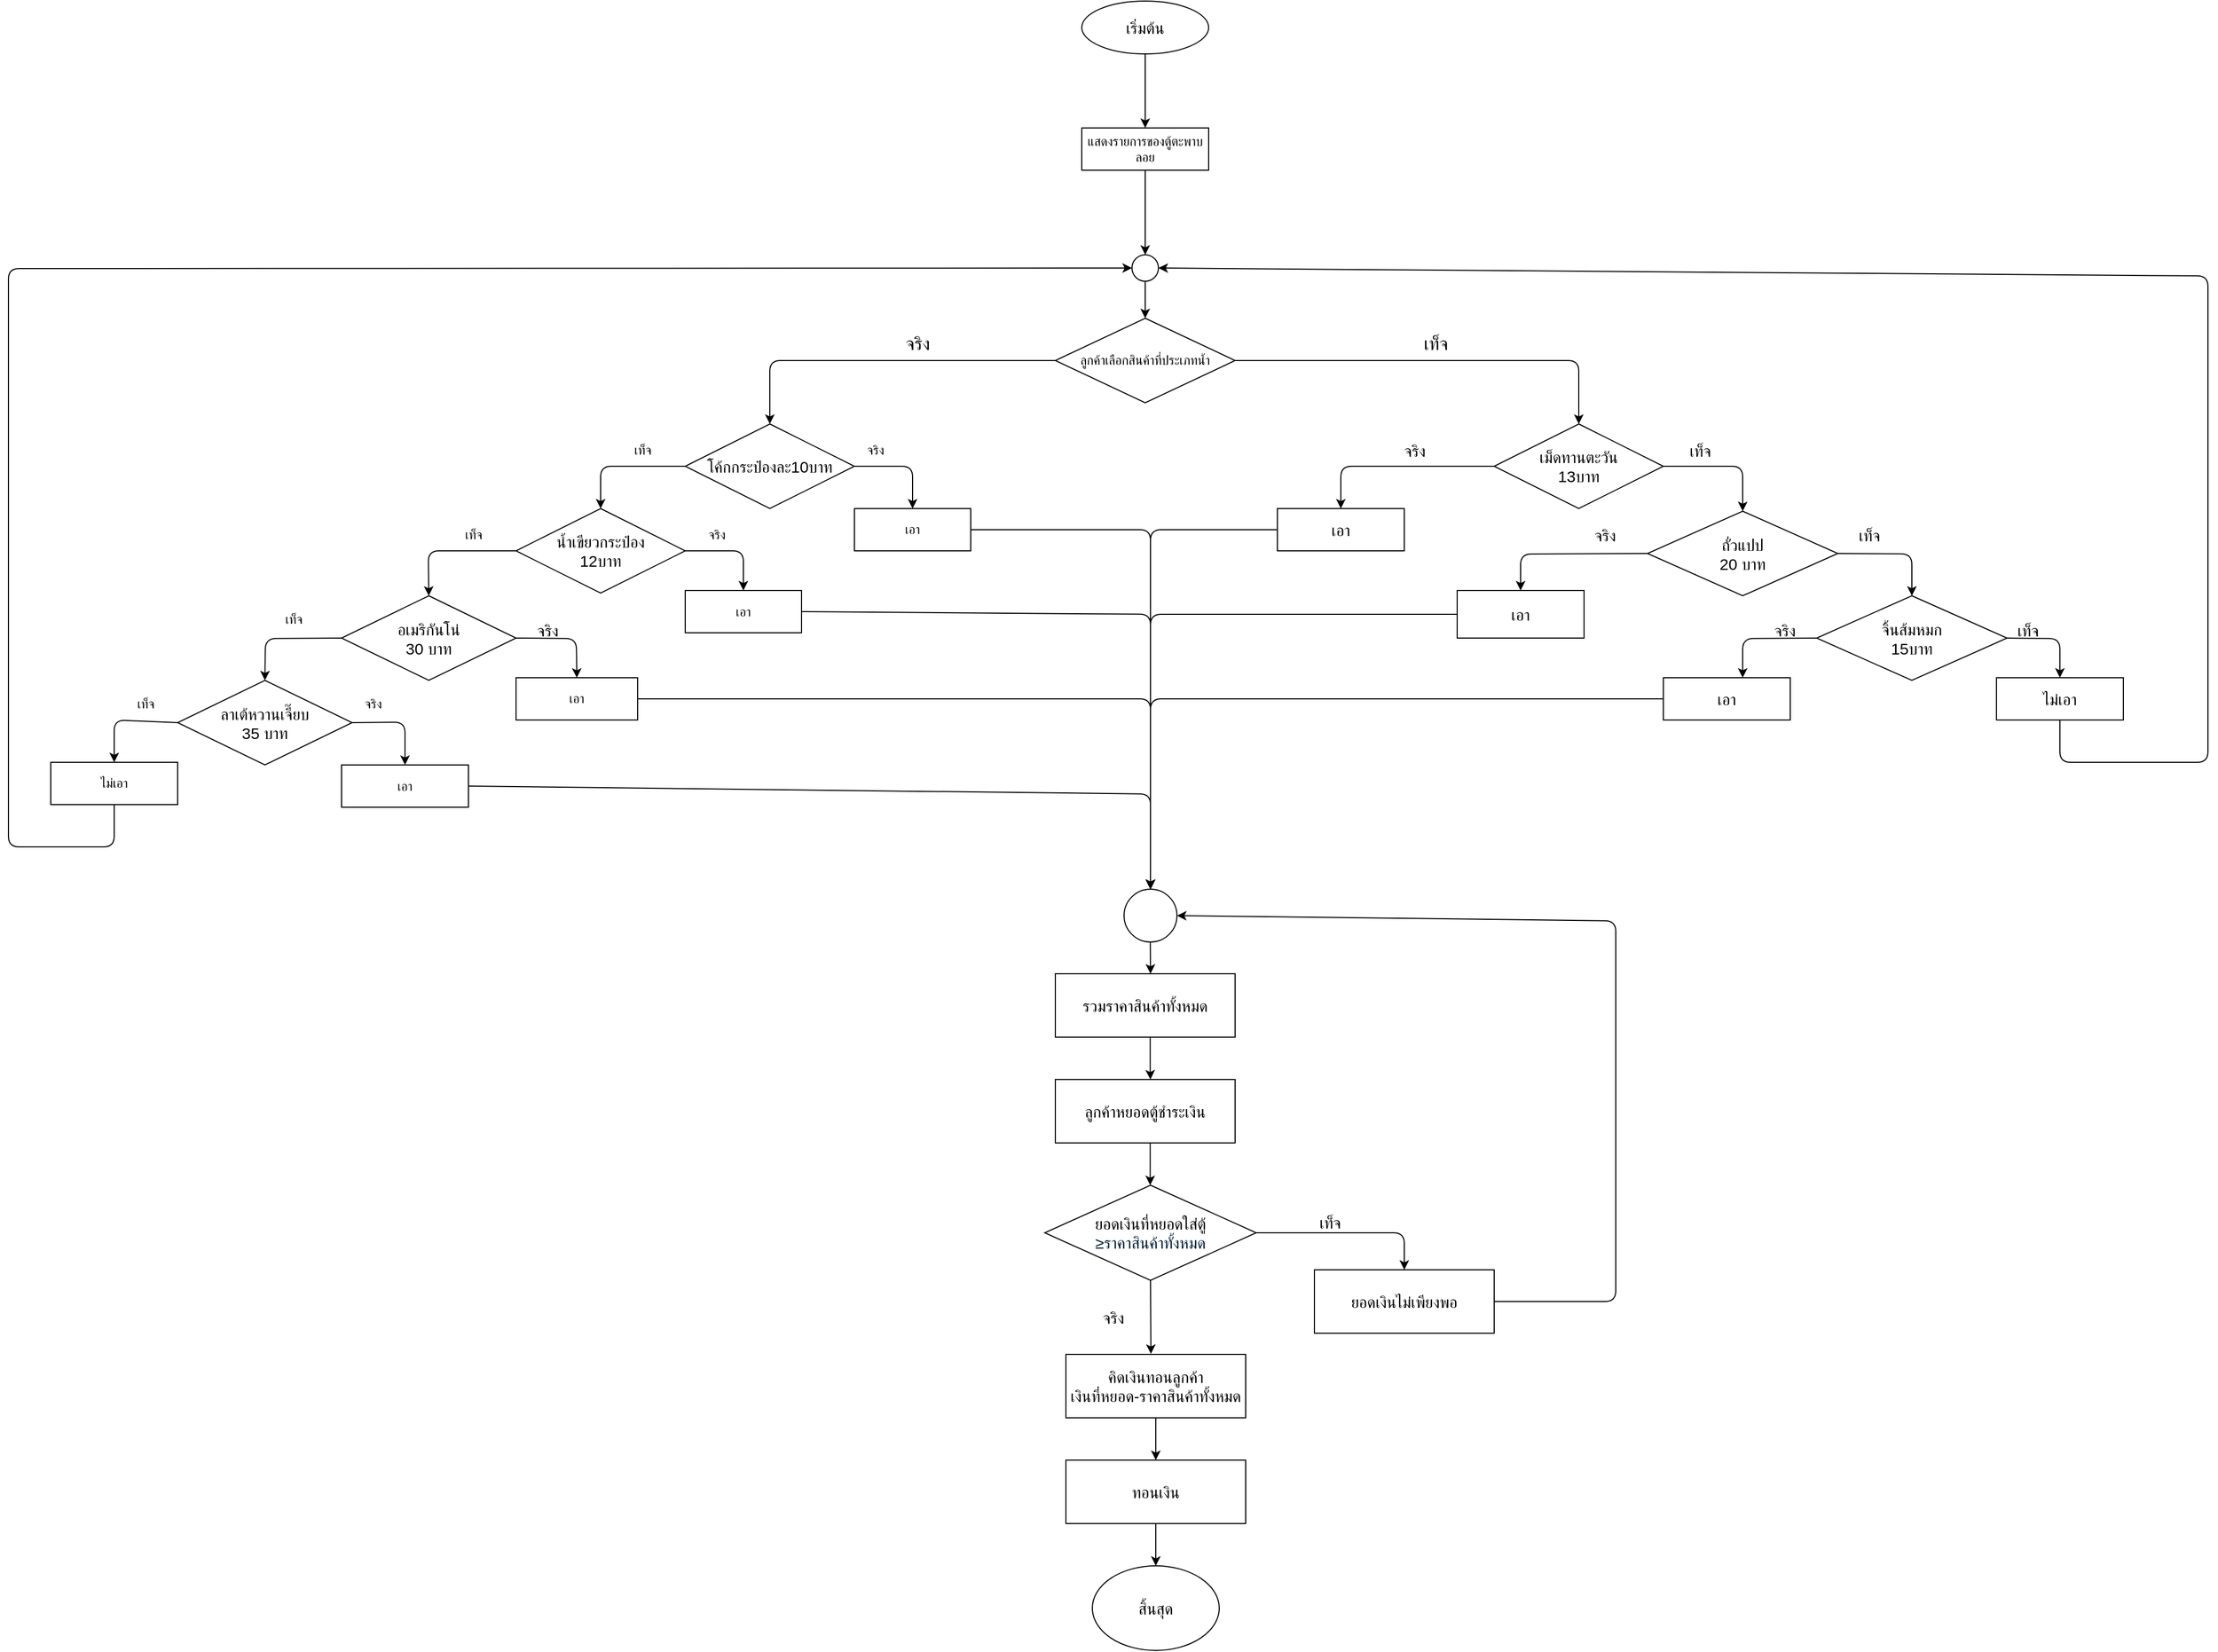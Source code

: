 <mxfile>
    <diagram id="Q6rbvhHQXRr2ytZv1ONJ" name="Page-1">
        <mxGraphModel dx="3990" dy="3297" grid="1" gridSize="10" guides="1" tooltips="1" connect="1" arrows="1" fold="1" page="1" pageScale="1" pageWidth="850" pageHeight="1100" math="0" shadow="0">
            <root>
                <mxCell id="0"/>
                <mxCell id="1" parent="0"/>
                <mxCell id="qgahOEUiVm1OIHHilqF--117" style="edgeStyle=none;html=1;exitX=0.5;exitY=1;exitDx=0;exitDy=0;entryX=0.5;entryY=0;entryDx=0;entryDy=0;" edge="1" parent="1" source="3" target="9">
                    <mxGeometry relative="1" as="geometry"/>
                </mxCell>
                <mxCell id="3" value="&lt;font style=&quot;font-size: 15px;&quot;&gt;เริ่มต้น&lt;/font&gt;" style="ellipse;whiteSpace=wrap;html=1;" vertex="1" parent="1">
                    <mxGeometry x="775" y="-1080" width="120" height="50" as="geometry"/>
                </mxCell>
                <mxCell id="qgahOEUiVm1OIHHilqF--64" style="edgeStyle=none;html=1;exitX=0.5;exitY=1;exitDx=0;exitDy=0;entryX=0.5;entryY=0;entryDx=0;entryDy=0;" edge="1" parent="1" source="9" target="qgahOEUiVm1OIHHilqF--63">
                    <mxGeometry relative="1" as="geometry"/>
                </mxCell>
                <mxCell id="9" value="แสดงรายการของตู้ตะพาบลอย" style="rounded=0;whiteSpace=wrap;html=1;" vertex="1" parent="1">
                    <mxGeometry x="775" y="-960" width="120" height="40" as="geometry"/>
                </mxCell>
                <mxCell id="qgahOEUiVm1OIHHilqF--83" style="edgeStyle=none;html=1;exitX=1;exitY=0.5;exitDx=0;exitDy=0;entryX=0.5;entryY=0;entryDx=0;entryDy=0;" edge="1" parent="1" source="11" target="25">
                    <mxGeometry relative="1" as="geometry">
                        <Array as="points">
                            <mxPoint x="1245" y="-740"/>
                        </Array>
                    </mxGeometry>
                </mxCell>
                <mxCell id="qgahOEUiVm1OIHHilqF--122" style="edgeStyle=none;html=1;exitX=0;exitY=0.5;exitDx=0;exitDy=0;entryX=0.5;entryY=0;entryDx=0;entryDy=0;" edge="1" parent="1" source="11" target="24">
                    <mxGeometry relative="1" as="geometry">
                        <Array as="points">
                            <mxPoint x="480" y="-740"/>
                        </Array>
                    </mxGeometry>
                </mxCell>
                <mxCell id="11" value="ลูกค้าเลือกสินค้าที่ประเภทน้ำ" style="rhombus;whiteSpace=wrap;html=1;" vertex="1" parent="1">
                    <mxGeometry x="750" y="-780" width="170" height="80" as="geometry"/>
                </mxCell>
                <mxCell id="22" value="&lt;font style=&quot;font-size: 17px;&quot;&gt;จริง&lt;/font&gt;" style="text;html=1;align=center;verticalAlign=middle;whiteSpace=wrap;rounded=0;" vertex="1" parent="1">
                    <mxGeometry x="590" y="-770" width="60" height="30" as="geometry"/>
                </mxCell>
                <mxCell id="23" value="&lt;font style=&quot;font-size: 17px;&quot;&gt;เท็จ&lt;/font&gt;" style="text;html=1;align=center;verticalAlign=middle;whiteSpace=wrap;rounded=0;" vertex="1" parent="1">
                    <mxGeometry x="1080" y="-770" width="60" height="30" as="geometry"/>
                </mxCell>
                <mxCell id="qgahOEUiVm1OIHHilqF--68" style="edgeStyle=none;html=1;exitX=1;exitY=0.5;exitDx=0;exitDy=0;entryX=0.5;entryY=0;entryDx=0;entryDy=0;" edge="1" parent="1" source="24" target="30">
                    <mxGeometry relative="1" as="geometry">
                        <Array as="points">
                            <mxPoint x="320" y="-640"/>
                        </Array>
                    </mxGeometry>
                </mxCell>
                <mxCell id="qgahOEUiVm1OIHHilqF--123" style="edgeStyle=none;html=1;exitX=1;exitY=0.5;exitDx=0;exitDy=0;entryX=0.5;entryY=0;entryDx=0;entryDy=0;" edge="1" parent="1" source="24" target="29">
                    <mxGeometry relative="1" as="geometry">
                        <Array as="points">
                            <mxPoint x="615" y="-640"/>
                        </Array>
                    </mxGeometry>
                </mxCell>
                <mxCell id="24" value="&lt;font style=&quot;font-size: 15px;&quot;&gt;โค้กกระป๋องละ10บาท&lt;/font&gt;" style="rhombus;whiteSpace=wrap;html=1;" vertex="1" parent="1">
                    <mxGeometry x="400" y="-680" width="160" height="80" as="geometry"/>
                </mxCell>
                <mxCell id="qgahOEUiVm1OIHHilqF--94" style="edgeStyle=none;html=1;exitX=0;exitY=0.5;exitDx=0;exitDy=0;entryX=0.5;entryY=0;entryDx=0;entryDy=0;" edge="1" parent="1" source="25" target="qgahOEUiVm1OIHHilqF--90">
                    <mxGeometry relative="1" as="geometry">
                        <Array as="points">
                            <mxPoint x="1020" y="-640"/>
                        </Array>
                    </mxGeometry>
                </mxCell>
                <mxCell id="qgahOEUiVm1OIHHilqF--98" style="edgeStyle=none;html=1;exitX=1;exitY=0.5;exitDx=0;exitDy=0;entryX=0.5;entryY=0;entryDx=0;entryDy=0;" edge="1" parent="1" source="25" target="qgahOEUiVm1OIHHilqF--85">
                    <mxGeometry relative="1" as="geometry">
                        <Array as="points">
                            <mxPoint x="1400" y="-640"/>
                        </Array>
                    </mxGeometry>
                </mxCell>
                <mxCell id="25" value="&lt;font style=&quot;font-size: 15px;&quot;&gt;เม็ดทานตะวัน&lt;/font&gt;&lt;div&gt;&lt;font style=&quot;font-size: 15px;&quot;&gt;13บาท&lt;/font&gt;&lt;/div&gt;" style="rhombus;whiteSpace=wrap;html=1;" vertex="1" parent="1">
                    <mxGeometry x="1165" y="-680" width="160" height="80" as="geometry"/>
                </mxCell>
                <mxCell id="qgahOEUiVm1OIHHilqF--164" style="edgeStyle=none;html=1;exitX=1;exitY=0.5;exitDx=0;exitDy=0;entryX=0.5;entryY=0;entryDx=0;entryDy=0;" edge="1" parent="1" source="29" target="qgahOEUiVm1OIHHilqF--118">
                    <mxGeometry relative="1" as="geometry">
                        <Array as="points">
                            <mxPoint x="840" y="-580"/>
                        </Array>
                    </mxGeometry>
                </mxCell>
                <mxCell id="29" value="เอา" style="rounded=0;whiteSpace=wrap;html=1;" vertex="1" parent="1">
                    <mxGeometry x="560" y="-600" width="110" height="40" as="geometry"/>
                </mxCell>
                <mxCell id="qgahOEUiVm1OIHHilqF--126" style="edgeStyle=none;html=1;exitX=1;exitY=0.5;exitDx=0;exitDy=0;entryX=0.5;entryY=0;entryDx=0;entryDy=0;" edge="1" parent="1" source="30" target="36">
                    <mxGeometry relative="1" as="geometry">
                        <Array as="points">
                            <mxPoint x="455" y="-560"/>
                        </Array>
                    </mxGeometry>
                </mxCell>
                <mxCell id="qgahOEUiVm1OIHHilqF--127" style="edgeStyle=none;html=1;exitX=0;exitY=0.5;exitDx=0;exitDy=0;entryX=0.5;entryY=0;entryDx=0;entryDy=0;" edge="1" parent="1" source="30" target="qgahOEUiVm1OIHHilqF--40">
                    <mxGeometry relative="1" as="geometry">
                        <Array as="points">
                            <mxPoint x="157" y="-560"/>
                        </Array>
                    </mxGeometry>
                </mxCell>
                <mxCell id="30" value="&lt;font style=&quot;font-size: 15px;&quot;&gt;น้ำเขียวกระป๋อง&lt;/font&gt;&lt;div&gt;&lt;font style=&quot;font-size: 15px;&quot;&gt;12บาท&lt;/font&gt;&lt;/div&gt;" style="rhombus;whiteSpace=wrap;html=1;" vertex="1" parent="1">
                    <mxGeometry x="240" y="-600" width="160" height="80" as="geometry"/>
                </mxCell>
                <mxCell id="34" value="เท็จ" style="text;html=1;align=center;verticalAlign=middle;whiteSpace=wrap;rounded=0;" vertex="1" parent="1">
                    <mxGeometry x="330" y="-670" width="60" height="30" as="geometry"/>
                </mxCell>
                <mxCell id="qgahOEUiVm1OIHHilqF--166" style="edgeStyle=none;html=1;exitX=1;exitY=0.5;exitDx=0;exitDy=0;entryX=0.5;entryY=0;entryDx=0;entryDy=0;" edge="1" parent="1" source="36" target="qgahOEUiVm1OIHHilqF--118">
                    <mxGeometry relative="1" as="geometry">
                        <Array as="points">
                            <mxPoint x="840" y="-500"/>
                        </Array>
                    </mxGeometry>
                </mxCell>
                <mxCell id="36" value="เอา" style="rounded=0;whiteSpace=wrap;html=1;" vertex="1" parent="1">
                    <mxGeometry x="400" y="-522.5" width="110" height="40" as="geometry"/>
                </mxCell>
                <mxCell id="qgahOEUiVm1OIHHilqF--39" value="จริง" style="text;html=1;align=center;verticalAlign=middle;whiteSpace=wrap;rounded=0;" vertex="1" parent="1">
                    <mxGeometry x="400" y="-590" width="60" height="30" as="geometry"/>
                </mxCell>
                <mxCell id="qgahOEUiVm1OIHHilqF--129" style="edgeStyle=none;html=1;exitX=1;exitY=0.5;exitDx=0;exitDy=0;entryX=0.5;entryY=0;entryDx=0;entryDy=0;" edge="1" parent="1" source="qgahOEUiVm1OIHHilqF--40" target="qgahOEUiVm1OIHHilqF--49">
                    <mxGeometry relative="1" as="geometry">
                        <Array as="points">
                            <mxPoint x="297" y="-477"/>
                        </Array>
                    </mxGeometry>
                </mxCell>
                <mxCell id="qgahOEUiVm1OIHHilqF--132" style="edgeStyle=none;html=1;exitX=0;exitY=0.5;exitDx=0;exitDy=0;entryX=0.5;entryY=0;entryDx=0;entryDy=0;" edge="1" parent="1" source="qgahOEUiVm1OIHHilqF--40" target="qgahOEUiVm1OIHHilqF--55">
                    <mxGeometry relative="1" as="geometry">
                        <Array as="points">
                            <mxPoint x="3" y="-477"/>
                        </Array>
                    </mxGeometry>
                </mxCell>
                <mxCell id="qgahOEUiVm1OIHHilqF--40" value="&lt;font style=&quot;font-size: 15px;&quot;&gt;อเมริกันโน่&lt;/font&gt;&lt;div&gt;&lt;font style=&quot;font-size: 15px;&quot;&gt;30 บาท&lt;/font&gt;&lt;/div&gt;" style="rhombus;whiteSpace=wrap;html=1;" vertex="1" parent="1">
                    <mxGeometry x="75" y="-517.5" width="165" height="80" as="geometry"/>
                </mxCell>
                <mxCell id="qgahOEUiVm1OIHHilqF--48" value="เท็จ" style="text;html=1;align=center;verticalAlign=middle;whiteSpace=wrap;rounded=0;" vertex="1" parent="1">
                    <mxGeometry x="-140" y="-430" width="60" height="30" as="geometry"/>
                </mxCell>
                <mxCell id="qgahOEUiVm1OIHHilqF--176" style="edgeStyle=none;html=1;exitX=1;exitY=0.5;exitDx=0;exitDy=0;entryX=0.5;entryY=0;entryDx=0;entryDy=0;" edge="1" parent="1" source="qgahOEUiVm1OIHHilqF--49" target="qgahOEUiVm1OIHHilqF--118">
                    <mxGeometry relative="1" as="geometry">
                        <Array as="points">
                            <mxPoint x="840" y="-420"/>
                        </Array>
                    </mxGeometry>
                </mxCell>
                <mxCell id="qgahOEUiVm1OIHHilqF--49" value="เอา" style="rounded=0;whiteSpace=wrap;html=1;" vertex="1" parent="1">
                    <mxGeometry x="240" y="-440" width="115" height="40" as="geometry"/>
                </mxCell>
                <mxCell id="qgahOEUiVm1OIHHilqF--51" value="จริง" style="text;html=1;align=center;verticalAlign=middle;whiteSpace=wrap;rounded=0;" vertex="1" parent="1">
                    <mxGeometry x="550" y="-670" width="60" height="30" as="geometry"/>
                </mxCell>
                <mxCell id="qgahOEUiVm1OIHHilqF--133" style="edgeStyle=none;html=1;exitX=1;exitY=0.5;exitDx=0;exitDy=0;entryX=0.5;entryY=0;entryDx=0;entryDy=0;" edge="1" parent="1" source="qgahOEUiVm1OIHHilqF--55" target="qgahOEUiVm1OIHHilqF--61">
                    <mxGeometry relative="1" as="geometry">
                        <Array as="points">
                            <mxPoint x="135" y="-398"/>
                        </Array>
                    </mxGeometry>
                </mxCell>
                <mxCell id="qgahOEUiVm1OIHHilqF--134" style="edgeStyle=none;html=1;exitX=0;exitY=0.5;exitDx=0;exitDy=0;entryX=0.5;entryY=0;entryDx=0;entryDy=0;" edge="1" parent="1" source="qgahOEUiVm1OIHHilqF--55" target="qgahOEUiVm1OIHHilqF--57">
                    <mxGeometry relative="1" as="geometry">
                        <Array as="points">
                            <mxPoint x="-140" y="-400"/>
                        </Array>
                    </mxGeometry>
                </mxCell>
                <mxCell id="qgahOEUiVm1OIHHilqF--55" value="&lt;font style=&quot;font-size: 15px;&quot;&gt;ลาเต้หวานเจี๊ยบ&lt;/font&gt;&lt;div&gt;&lt;font style=&quot;font-size: 15px;&quot;&gt;35 บาท&lt;/font&gt;&lt;/div&gt;" style="rhombus;whiteSpace=wrap;html=1;" vertex="1" parent="1">
                    <mxGeometry x="-80" y="-437.5" width="165" height="80" as="geometry"/>
                </mxCell>
                <mxCell id="qgahOEUiVm1OIHHilqF--136" style="edgeStyle=none;html=1;exitX=0.5;exitY=1;exitDx=0;exitDy=0;entryX=0;entryY=0.5;entryDx=0;entryDy=0;" edge="1" parent="1" source="qgahOEUiVm1OIHHilqF--57" target="qgahOEUiVm1OIHHilqF--63">
                    <mxGeometry relative="1" as="geometry">
                        <Array as="points">
                            <mxPoint x="-140" y="-280"/>
                            <mxPoint x="-240" y="-280"/>
                            <mxPoint x="-240" y="-827"/>
                        </Array>
                    </mxGeometry>
                </mxCell>
                <mxCell id="qgahOEUiVm1OIHHilqF--57" value="ไม่เอา" style="rounded=0;whiteSpace=wrap;html=1;" vertex="1" parent="1">
                    <mxGeometry x="-200" y="-360" width="120" height="40" as="geometry"/>
                </mxCell>
                <mxCell id="qgahOEUiVm1OIHHilqF--59" value="เท็จ" style="text;html=1;align=center;verticalAlign=middle;whiteSpace=wrap;rounded=0;" vertex="1" parent="1">
                    <mxGeometry x="170" y="-590" width="60" height="30" as="geometry"/>
                </mxCell>
                <mxCell id="qgahOEUiVm1OIHHilqF--60" value="&lt;font style=&quot;font-size: 15px;&quot;&gt;จริง&lt;/font&gt;" style="text;html=1;align=center;verticalAlign=middle;whiteSpace=wrap;rounded=0;" vertex="1" parent="1">
                    <mxGeometry x="240" y="-500" width="60" height="30" as="geometry"/>
                </mxCell>
                <mxCell id="qgahOEUiVm1OIHHilqF--179" style="edgeStyle=none;html=1;exitX=1;exitY=0.5;exitDx=0;exitDy=0;entryX=0.5;entryY=0;entryDx=0;entryDy=0;" edge="1" parent="1" source="qgahOEUiVm1OIHHilqF--61" target="qgahOEUiVm1OIHHilqF--118">
                    <mxGeometry relative="1" as="geometry">
                        <Array as="points">
                            <mxPoint x="840" y="-330"/>
                        </Array>
                    </mxGeometry>
                </mxCell>
                <mxCell id="qgahOEUiVm1OIHHilqF--61" value="เอา" style="rounded=0;whiteSpace=wrap;html=1;" vertex="1" parent="1">
                    <mxGeometry x="75" y="-357.5" width="120" height="40" as="geometry"/>
                </mxCell>
                <mxCell id="qgahOEUiVm1OIHHilqF--65" style="edgeStyle=none;html=1;exitX=0.5;exitY=1;exitDx=0;exitDy=0;entryX=0.5;entryY=0;entryDx=0;entryDy=0;" edge="1" parent="1" source="qgahOEUiVm1OIHHilqF--63" target="11">
                    <mxGeometry relative="1" as="geometry"/>
                </mxCell>
                <mxCell id="qgahOEUiVm1OIHHilqF--63" value="" style="ellipse;whiteSpace=wrap;html=1;aspect=fixed;" vertex="1" parent="1">
                    <mxGeometry x="822.5" y="-840" width="25" height="25" as="geometry"/>
                </mxCell>
                <mxCell id="qgahOEUiVm1OIHHilqF--74" value="จริง" style="text;html=1;align=center;verticalAlign=middle;whiteSpace=wrap;rounded=0;" vertex="1" parent="1">
                    <mxGeometry x="75" y="-430" width="60" height="30" as="geometry"/>
                </mxCell>
                <mxCell id="qgahOEUiVm1OIHHilqF--76" value="เท็จ" style="text;html=1;align=center;verticalAlign=middle;whiteSpace=wrap;rounded=0;" vertex="1" parent="1">
                    <mxGeometry y="-510" width="60" height="30" as="geometry"/>
                </mxCell>
                <mxCell id="qgahOEUiVm1OIHHilqF--170" style="edgeStyle=none;html=1;exitX=0;exitY=0.5;exitDx=0;exitDy=0;entryX=0.5;entryY=0;entryDx=0;entryDy=0;" edge="1" parent="1" source="qgahOEUiVm1OIHHilqF--85" target="qgahOEUiVm1OIHHilqF--91">
                    <mxGeometry relative="1" as="geometry">
                        <Array as="points">
                            <mxPoint x="1190" y="-557"/>
                        </Array>
                    </mxGeometry>
                </mxCell>
                <mxCell id="qgahOEUiVm1OIHHilqF--171" style="edgeStyle=none;html=1;exitX=1;exitY=0.5;exitDx=0;exitDy=0;entryX=0.5;entryY=0;entryDx=0;entryDy=0;" edge="1" parent="1" source="qgahOEUiVm1OIHHilqF--85" target="qgahOEUiVm1OIHHilqF--88">
                    <mxGeometry relative="1" as="geometry">
                        <Array as="points">
                            <mxPoint x="1560" y="-557"/>
                        </Array>
                    </mxGeometry>
                </mxCell>
                <mxCell id="qgahOEUiVm1OIHHilqF--85" value="&lt;font style=&quot;font-size: 15px;&quot;&gt;ถั่วแปป&lt;/font&gt;&lt;div&gt;&lt;span style=&quot;font-size: 15px;&quot;&gt;20 บาท&lt;/span&gt;&lt;/div&gt;" style="rhombus;whiteSpace=wrap;html=1;" vertex="1" parent="1">
                    <mxGeometry x="1310" y="-597.5" width="180" height="80" as="geometry"/>
                </mxCell>
                <mxCell id="qgahOEUiVm1OIHHilqF--175" style="edgeStyle=none;html=1;exitX=1;exitY=0.5;exitDx=0;exitDy=0;entryX=0.5;entryY=0;entryDx=0;entryDy=0;" edge="1" parent="1" source="qgahOEUiVm1OIHHilqF--88" target="qgahOEUiVm1OIHHilqF--93">
                    <mxGeometry relative="1" as="geometry">
                        <Array as="points">
                            <mxPoint x="1700" y="-477"/>
                        </Array>
                    </mxGeometry>
                </mxCell>
                <mxCell id="qgahOEUiVm1OIHHilqF--88" value="&lt;font style=&quot;font-size: 15px;&quot;&gt;จิ้นส้มหมก&lt;/font&gt;&lt;div&gt;&lt;font style=&quot;font-size: 15px;&quot;&gt;15บาท&lt;/font&gt;&lt;/div&gt;" style="rhombus;whiteSpace=wrap;html=1;" vertex="1" parent="1">
                    <mxGeometry x="1470" y="-517.5" width="180" height="80" as="geometry"/>
                </mxCell>
                <mxCell id="qgahOEUiVm1OIHHilqF--165" style="edgeStyle=none;html=1;exitX=0;exitY=0.5;exitDx=0;exitDy=0;entryX=0.5;entryY=0;entryDx=0;entryDy=0;" edge="1" parent="1" source="qgahOEUiVm1OIHHilqF--90" target="qgahOEUiVm1OIHHilqF--118">
                    <mxGeometry relative="1" as="geometry">
                        <Array as="points">
                            <mxPoint x="840" y="-580"/>
                        </Array>
                    </mxGeometry>
                </mxCell>
                <mxCell id="qgahOEUiVm1OIHHilqF--90" value="&lt;font style=&quot;font-size: 15px;&quot;&gt;เอา&lt;/font&gt;" style="rounded=0;whiteSpace=wrap;html=1;" vertex="1" parent="1">
                    <mxGeometry x="960" y="-600" width="120" height="40" as="geometry"/>
                </mxCell>
                <mxCell id="qgahOEUiVm1OIHHilqF--169" style="edgeStyle=none;html=1;exitX=0;exitY=0.5;exitDx=0;exitDy=0;entryX=0.5;entryY=0;entryDx=0;entryDy=0;" edge="1" parent="1" source="qgahOEUiVm1OIHHilqF--91" target="qgahOEUiVm1OIHHilqF--118">
                    <mxGeometry relative="1" as="geometry">
                        <Array as="points">
                            <mxPoint x="840" y="-500"/>
                        </Array>
                    </mxGeometry>
                </mxCell>
                <mxCell id="qgahOEUiVm1OIHHilqF--91" value="&lt;font style=&quot;font-size: 15px;&quot;&gt;เอา&lt;/font&gt;" style="rounded=0;whiteSpace=wrap;html=1;" vertex="1" parent="1">
                    <mxGeometry x="1130" y="-522.5" width="120" height="45" as="geometry"/>
                </mxCell>
                <mxCell id="qgahOEUiVm1OIHHilqF--177" style="edgeStyle=none;html=1;exitX=0;exitY=0.5;exitDx=0;exitDy=0;entryX=0.5;entryY=0;entryDx=0;entryDy=0;" edge="1" parent="1" source="qgahOEUiVm1OIHHilqF--92" target="qgahOEUiVm1OIHHilqF--118">
                    <mxGeometry relative="1" as="geometry">
                        <Array as="points">
                            <mxPoint x="840" y="-420"/>
                        </Array>
                    </mxGeometry>
                </mxCell>
                <mxCell id="qgahOEUiVm1OIHHilqF--92" value="&lt;font style=&quot;font-size: 15px;&quot;&gt;เอา&lt;/font&gt;" style="rounded=0;whiteSpace=wrap;html=1;" vertex="1" parent="1">
                    <mxGeometry x="1325" y="-440" width="120" height="40" as="geometry"/>
                </mxCell>
                <mxCell id="qgahOEUiVm1OIHHilqF--115" style="edgeStyle=none;html=1;exitX=0.5;exitY=1;exitDx=0;exitDy=0;entryX=1;entryY=0.5;entryDx=0;entryDy=0;" edge="1" parent="1" source="qgahOEUiVm1OIHHilqF--93" target="qgahOEUiVm1OIHHilqF--63">
                    <mxGeometry relative="1" as="geometry">
                        <Array as="points">
                            <mxPoint x="1700" y="-360"/>
                            <mxPoint x="1840" y="-360"/>
                            <mxPoint x="1840" y="-820"/>
                        </Array>
                    </mxGeometry>
                </mxCell>
                <mxCell id="qgahOEUiVm1OIHHilqF--93" value="&lt;font style=&quot;font-size: 15px;&quot;&gt;ไม่เอา&lt;/font&gt;" style="rounded=0;whiteSpace=wrap;html=1;" vertex="1" parent="1">
                    <mxGeometry x="1640" y="-440" width="120" height="40" as="geometry"/>
                </mxCell>
                <mxCell id="qgahOEUiVm1OIHHilqF--104" value="&lt;font style=&quot;font-size: 15px;&quot;&gt;จริง&lt;/font&gt;" style="text;html=1;align=center;verticalAlign=middle;whiteSpace=wrap;rounded=0;" vertex="1" parent="1">
                    <mxGeometry x="1060" y="-670" width="60" height="30" as="geometry"/>
                </mxCell>
                <mxCell id="qgahOEUiVm1OIHHilqF--105" value="&lt;font style=&quot;font-size: 15px;&quot;&gt;จริง&lt;/font&gt;" style="text;html=1;align=center;verticalAlign=middle;whiteSpace=wrap;rounded=0;" vertex="1" parent="1">
                    <mxGeometry x="1240" y="-590" width="60" height="30" as="geometry"/>
                </mxCell>
                <mxCell id="qgahOEUiVm1OIHHilqF--107" value="&lt;font style=&quot;font-size: 15px;&quot;&gt;จริง&lt;/font&gt;" style="text;html=1;align=center;verticalAlign=middle;whiteSpace=wrap;rounded=0;" vertex="1" parent="1">
                    <mxGeometry x="1410" y="-500" width="60" height="30" as="geometry"/>
                </mxCell>
                <mxCell id="qgahOEUiVm1OIHHilqF--110" value="&lt;font style=&quot;font-size: 15px;&quot;&gt;เท็จ&lt;/font&gt;" style="text;html=1;align=center;verticalAlign=middle;whiteSpace=wrap;rounded=0;" vertex="1" parent="1">
                    <mxGeometry x="1330" y="-670" width="60" height="30" as="geometry"/>
                </mxCell>
                <mxCell id="qgahOEUiVm1OIHHilqF--111" value="&lt;font style=&quot;font-size: 15px;&quot;&gt;เท็จ&lt;/font&gt;" style="text;html=1;align=center;verticalAlign=middle;whiteSpace=wrap;rounded=0;" vertex="1" parent="1">
                    <mxGeometry x="1490" y="-590" width="60" height="30" as="geometry"/>
                </mxCell>
                <mxCell id="qgahOEUiVm1OIHHilqF--112" value="&lt;font style=&quot;font-size: 15px;&quot;&gt;เท็จ&lt;/font&gt;" style="text;html=1;align=center;verticalAlign=middle;whiteSpace=wrap;rounded=0;" vertex="1" parent="1">
                    <mxGeometry x="1640" y="-500" width="60" height="30" as="geometry"/>
                </mxCell>
                <mxCell id="qgahOEUiVm1OIHHilqF--141" style="edgeStyle=none;html=1;exitX=0.5;exitY=1;exitDx=0;exitDy=0;" edge="1" parent="1">
                    <mxGeometry relative="1" as="geometry">
                        <mxPoint x="840.011" y="-160" as="targetPoint"/>
                        <mxPoint x="839.8" y="-190" as="sourcePoint"/>
                        <Array as="points"/>
                    </mxGeometry>
                </mxCell>
                <mxCell id="qgahOEUiVm1OIHHilqF--118" value="" style="ellipse;whiteSpace=wrap;html=1;aspect=fixed;" vertex="1" parent="1">
                    <mxGeometry x="815" y="-240" width="50" height="50" as="geometry"/>
                </mxCell>
                <mxCell id="qgahOEUiVm1OIHHilqF--142" style="edgeStyle=none;html=1;exitX=0.5;exitY=1;exitDx=0;exitDy=0;" edge="1" parent="1">
                    <mxGeometry relative="1" as="geometry">
                        <mxPoint x="839.921" y="-60" as="targetPoint"/>
                        <mxPoint x="839.71" y="-100" as="sourcePoint"/>
                        <Array as="points">
                            <mxPoint x="839.71" y="-70"/>
                        </Array>
                    </mxGeometry>
                </mxCell>
                <mxCell id="qgahOEUiVm1OIHHilqF--139" value="&lt;font style=&quot;font-size: 15px;&quot;&gt;รวมราคาสินค้าทั้งหมด&lt;/font&gt;" style="rounded=0;whiteSpace=wrap;html=1;" vertex="1" parent="1">
                    <mxGeometry x="750" y="-160" width="170" height="60" as="geometry"/>
                </mxCell>
                <mxCell id="qgahOEUiVm1OIHHilqF--140" value="&lt;font style=&quot;font-size: 15px;&quot;&gt;ลูกค้าหยอดตู้ชำระเงิน&lt;/font&gt;" style="rounded=0;whiteSpace=wrap;html=1;" vertex="1" parent="1">
                    <mxGeometry x="750" y="-60" width="170" height="60" as="geometry"/>
                </mxCell>
                <mxCell id="qgahOEUiVm1OIHHilqF--154" style="edgeStyle=none;html=1;exitX=1;exitY=0.5;exitDx=0;exitDy=0;entryX=0.5;entryY=0;entryDx=0;entryDy=0;" edge="1" parent="1" source="qgahOEUiVm1OIHHilqF--143" target="qgahOEUiVm1OIHHilqF--148">
                    <mxGeometry relative="1" as="geometry">
                        <Array as="points">
                            <mxPoint x="1080" y="85"/>
                        </Array>
                    </mxGeometry>
                </mxCell>
                <mxCell id="qgahOEUiVm1OIHHilqF--159" style="edgeStyle=none;html=1;exitX=0.5;exitY=1;exitDx=0;exitDy=0;entryX=0.473;entryY=-0.008;entryDx=0;entryDy=0;entryPerimeter=0;" edge="1" parent="1" source="qgahOEUiVm1OIHHilqF--143" target="qgahOEUiVm1OIHHilqF--147">
                    <mxGeometry relative="1" as="geometry">
                        <mxPoint x="840" y="190" as="targetPoint"/>
                    </mxGeometry>
                </mxCell>
                <mxCell id="qgahOEUiVm1OIHHilqF--143" value="&lt;font style=&quot;font-size: 15px;&quot;&gt;&lt;font style=&quot;&quot;&gt;ยอดเงินที่หยอดใส่ตู้&lt;/font&gt;&lt;/font&gt;&lt;div&gt;&lt;font style=&quot;font-size: 15px;&quot;&gt;&lt;span style=&quot;color: rgb(0, 29, 53); font-family: Arial, sans-serif; text-align: left; background-color: rgb(255, 255, 255);&quot;&gt;≥ราคาสินค้าทั้งหมด&lt;/span&gt;&lt;/font&gt;&lt;/div&gt;" style="rhombus;whiteSpace=wrap;html=1;" vertex="1" parent="1">
                    <mxGeometry x="740" y="40" width="200" height="90" as="geometry"/>
                </mxCell>
                <mxCell id="qgahOEUiVm1OIHHilqF--144" style="edgeStyle=none;html=1;exitX=0.5;exitY=1;exitDx=0;exitDy=0;" edge="1" parent="1">
                    <mxGeometry relative="1" as="geometry">
                        <mxPoint x="839.71" as="sourcePoint"/>
                        <mxPoint x="839.71" y="40" as="targetPoint"/>
                    </mxGeometry>
                </mxCell>
                <mxCell id="qgahOEUiVm1OIHHilqF--160" style="edgeStyle=none;html=1;exitX=0.5;exitY=1;exitDx=0;exitDy=0;entryX=0.5;entryY=0;entryDx=0;entryDy=0;" edge="1" parent="1" source="qgahOEUiVm1OIHHilqF--147" target="qgahOEUiVm1OIHHilqF--157">
                    <mxGeometry relative="1" as="geometry"/>
                </mxCell>
                <mxCell id="qgahOEUiVm1OIHHilqF--147" value="&lt;font style=&quot;font-size: 15px;&quot;&gt;คิดเงินทอนลูกค้า&lt;/font&gt;&lt;div&gt;&lt;div&gt;&lt;font style=&quot;font-size: 15px;&quot;&gt;เงินที่หยอด-ราคาสินค้าทั้งหมด&lt;/font&gt;&lt;/div&gt;&lt;/div&gt;" style="rounded=0;whiteSpace=wrap;html=1;" vertex="1" parent="1">
                    <mxGeometry x="760" y="200" width="170" height="60" as="geometry"/>
                </mxCell>
                <mxCell id="qgahOEUiVm1OIHHilqF--156" style="edgeStyle=none;html=1;exitX=1;exitY=0.5;exitDx=0;exitDy=0;entryX=1;entryY=0.5;entryDx=0;entryDy=0;" edge="1" parent="1" source="qgahOEUiVm1OIHHilqF--148" target="qgahOEUiVm1OIHHilqF--118">
                    <mxGeometry relative="1" as="geometry">
                        <Array as="points">
                            <mxPoint x="1280" y="150"/>
                            <mxPoint x="1280" y="-210"/>
                        </Array>
                    </mxGeometry>
                </mxCell>
                <mxCell id="qgahOEUiVm1OIHHilqF--148" value="&lt;font style=&quot;font-size: 15px;&quot;&gt;ยอดเงินไม่เพียงพอ&lt;/font&gt;" style="rounded=0;whiteSpace=wrap;html=1;" vertex="1" parent="1">
                    <mxGeometry x="995" y="120" width="170" height="60" as="geometry"/>
                </mxCell>
                <mxCell id="qgahOEUiVm1OIHHilqF--151" value="&lt;font style=&quot;font-size: 15px;&quot;&gt;จริง&lt;/font&gt;" style="text;html=1;align=center;verticalAlign=middle;whiteSpace=wrap;rounded=0;" vertex="1" parent="1">
                    <mxGeometry x="775" y="150" width="60" height="30" as="geometry"/>
                </mxCell>
                <mxCell id="qgahOEUiVm1OIHHilqF--152" value="&lt;font style=&quot;font-size: 15px;&quot;&gt;เท็จ&lt;/font&gt;" style="text;html=1;align=center;verticalAlign=middle;whiteSpace=wrap;rounded=0;" vertex="1" parent="1">
                    <mxGeometry x="980" y="60" width="60" height="30" as="geometry"/>
                </mxCell>
                <mxCell id="qgahOEUiVm1OIHHilqF--161" style="edgeStyle=none;html=1;exitX=0.5;exitY=1;exitDx=0;exitDy=0;entryX=0.5;entryY=0;entryDx=0;entryDy=0;" edge="1" parent="1" source="qgahOEUiVm1OIHHilqF--157" target="qgahOEUiVm1OIHHilqF--158">
                    <mxGeometry relative="1" as="geometry"/>
                </mxCell>
                <mxCell id="qgahOEUiVm1OIHHilqF--157" value="&lt;font style=&quot;font-size: 15px;&quot;&gt;ทอนเงิน&lt;/font&gt;" style="rounded=0;whiteSpace=wrap;html=1;" vertex="1" parent="1">
                    <mxGeometry x="760" y="300" width="170" height="60" as="geometry"/>
                </mxCell>
                <mxCell id="qgahOEUiVm1OIHHilqF--158" value="&lt;font style=&quot;font-size: 15px;&quot;&gt;สิ้นสุด&lt;/font&gt;" style="ellipse;whiteSpace=wrap;html=1;" vertex="1" parent="1">
                    <mxGeometry x="785" y="400" width="120" height="80" as="geometry"/>
                </mxCell>
                <mxCell id="qgahOEUiVm1OIHHilqF--174" style="edgeStyle=none;html=1;exitX=0;exitY=0.5;exitDx=0;exitDy=0;entryX=0.625;entryY=0;entryDx=0;entryDy=0;entryPerimeter=0;" edge="1" parent="1" source="qgahOEUiVm1OIHHilqF--88" target="qgahOEUiVm1OIHHilqF--92">
                    <mxGeometry relative="1" as="geometry">
                        <Array as="points">
                            <mxPoint x="1400" y="-477"/>
                        </Array>
                    </mxGeometry>
                </mxCell>
            </root>
        </mxGraphModel>
    </diagram>
</mxfile>